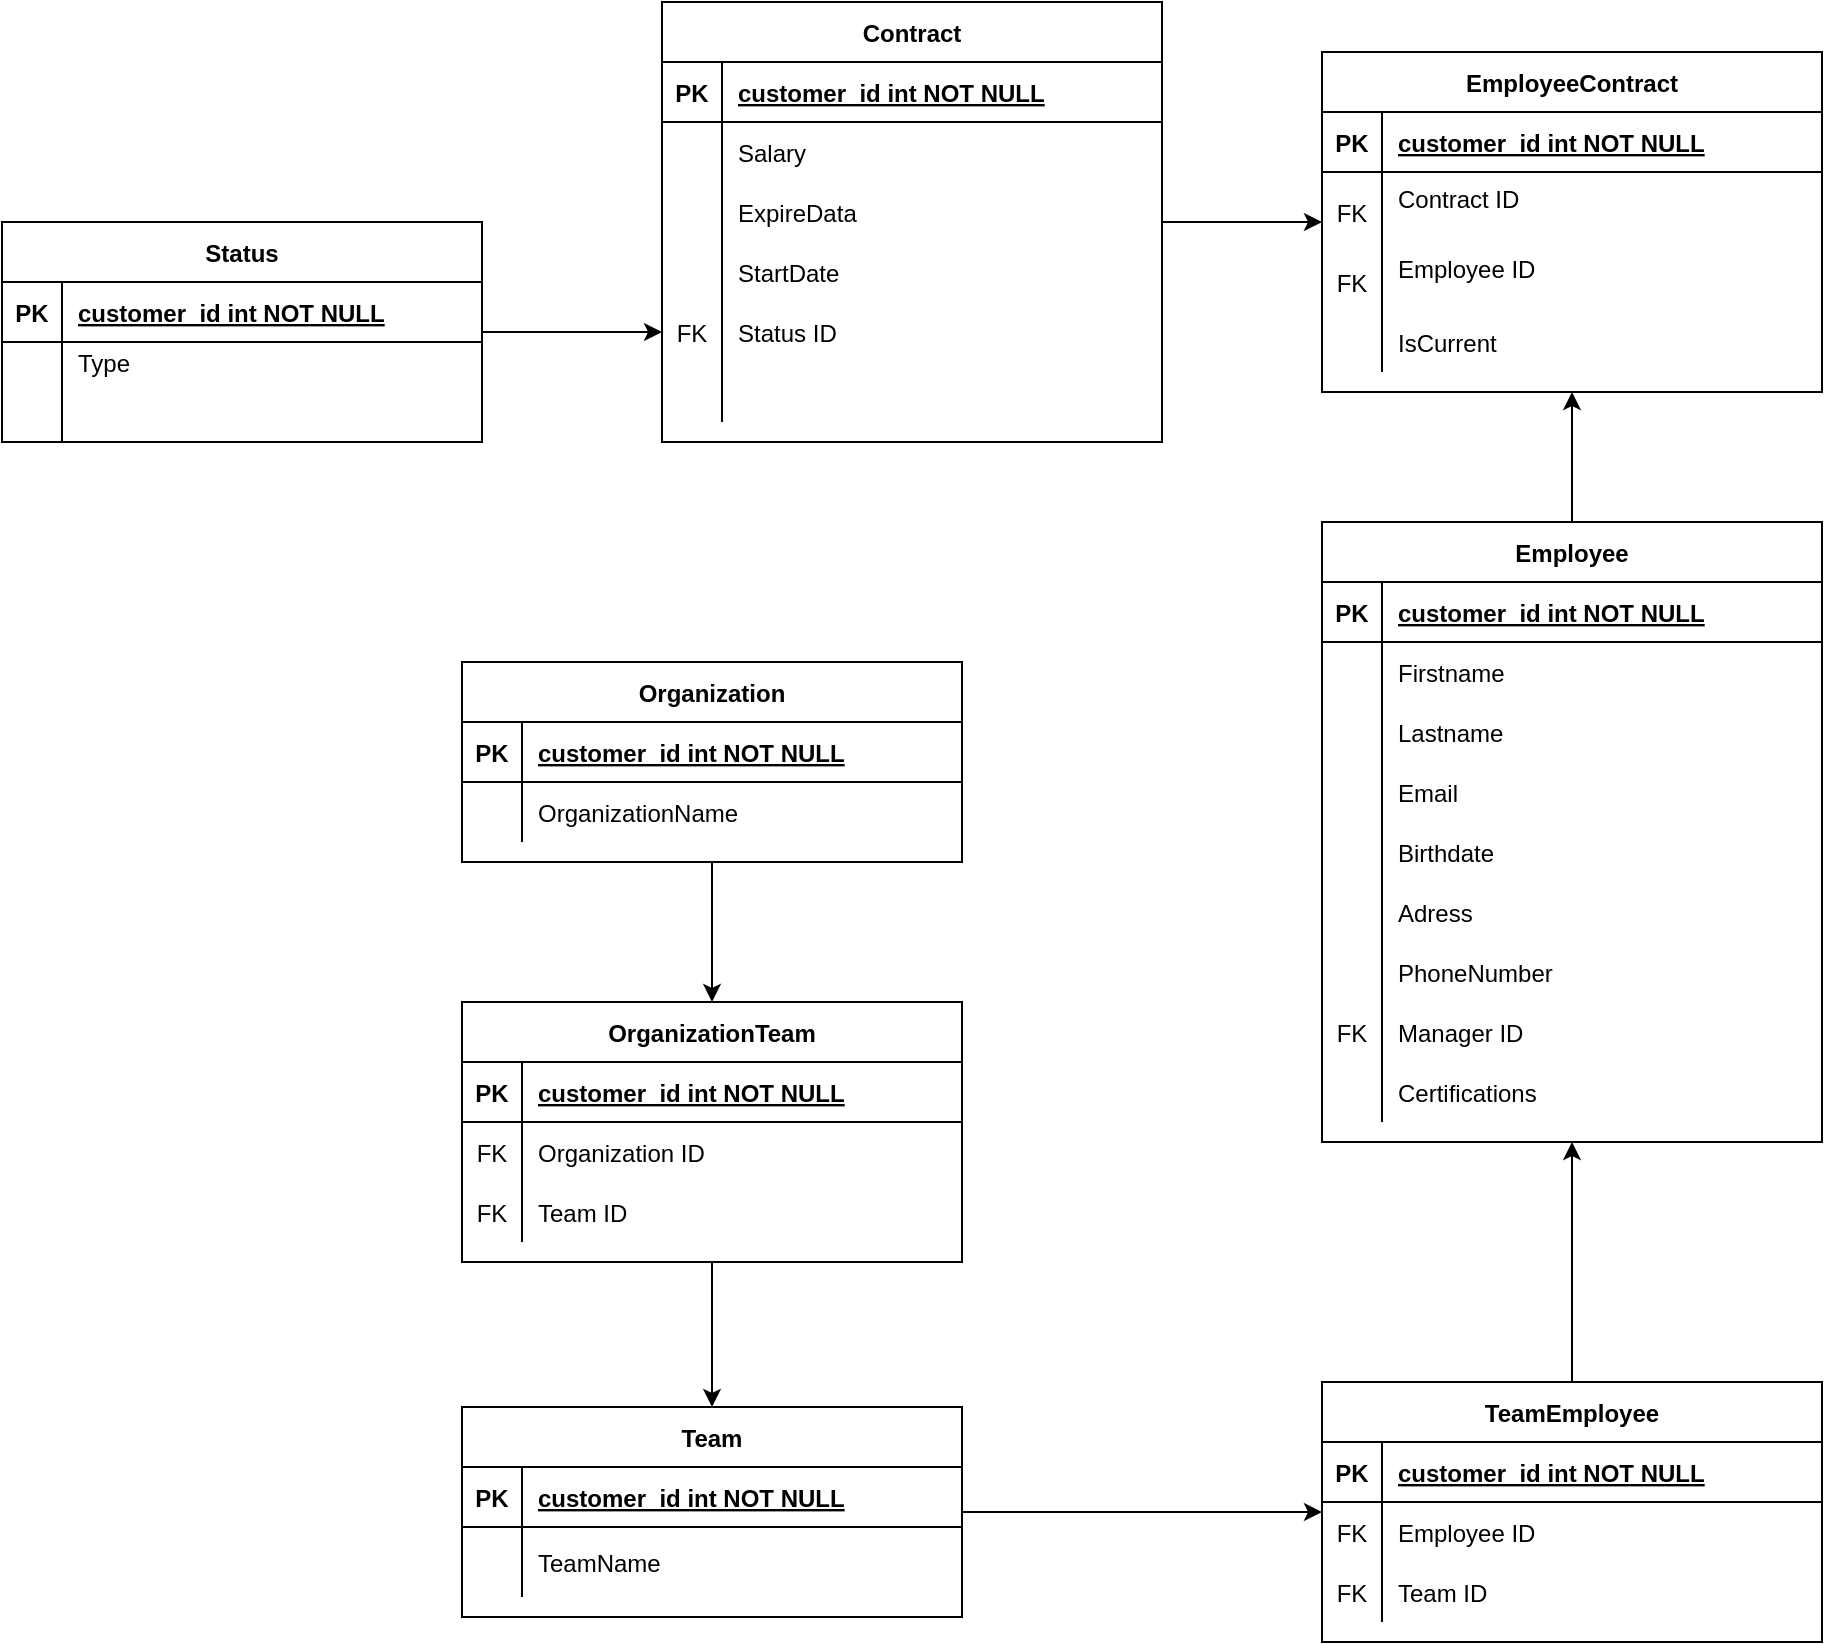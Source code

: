 <mxfile version="14.1.9" type="device"><diagram id="R2lEEEUBdFMjLlhIrx00" name="Page-1"><mxGraphModel dx="1967" dy="1770" grid="1" gridSize="10" guides="1" tooltips="1" connect="1" arrows="1" fold="1" page="1" pageScale="1" pageWidth="850" pageHeight="1100" math="0" shadow="0" extFonts="Permanent Marker^https://fonts.googleapis.com/css?family=Permanent+Marker"><root><mxCell id="0"/><mxCell id="1" parent="0"/><mxCell id="pWVJXbbChCRRqWycfSNp-35" style="edgeStyle=orthogonalEdgeStyle;rounded=0;orthogonalLoop=1;jettySize=auto;html=1;" parent="1" source="C-vyLk0tnHw3VtMMgP7b-23" target="pWVJXbbChCRRqWycfSNp-19" edge="1"><mxGeometry relative="1" as="geometry"/></mxCell><mxCell id="C-vyLk0tnHw3VtMMgP7b-23" value="Team" style="shape=table;startSize=30;container=1;collapsible=1;childLayout=tableLayout;fixedRows=1;rowLines=0;fontStyle=1;align=center;resizeLast=1;" parent="1" vertex="1"><mxGeometry x="70" y="562.5" width="250" height="105" as="geometry"/></mxCell><mxCell id="C-vyLk0tnHw3VtMMgP7b-24" value="" style="shape=partialRectangle;collapsible=0;dropTarget=0;pointerEvents=0;fillColor=none;points=[[0,0.5],[1,0.5]];portConstraint=eastwest;top=0;left=0;right=0;bottom=1;" parent="C-vyLk0tnHw3VtMMgP7b-23" vertex="1"><mxGeometry y="30" width="250" height="30" as="geometry"/></mxCell><mxCell id="C-vyLk0tnHw3VtMMgP7b-25" value="PK" style="shape=partialRectangle;overflow=hidden;connectable=0;fillColor=none;top=0;left=0;bottom=0;right=0;fontStyle=1;" parent="C-vyLk0tnHw3VtMMgP7b-24" vertex="1"><mxGeometry width="30" height="30" as="geometry"/></mxCell><mxCell id="C-vyLk0tnHw3VtMMgP7b-26" value="customer_id int NOT NULL " style="shape=partialRectangle;overflow=hidden;connectable=0;fillColor=none;top=0;left=0;bottom=0;right=0;align=left;spacingLeft=6;fontStyle=5;" parent="C-vyLk0tnHw3VtMMgP7b-24" vertex="1"><mxGeometry x="30" width="220" height="30" as="geometry"/></mxCell><mxCell id="C-vyLk0tnHw3VtMMgP7b-27" value="" style="shape=partialRectangle;collapsible=0;dropTarget=0;pointerEvents=0;fillColor=none;points=[[0,0.5],[1,0.5]];portConstraint=eastwest;top=0;left=0;right=0;bottom=0;" parent="C-vyLk0tnHw3VtMMgP7b-23" vertex="1"><mxGeometry y="60" width="250" height="35" as="geometry"/></mxCell><mxCell id="C-vyLk0tnHw3VtMMgP7b-28" value="" style="shape=partialRectangle;overflow=hidden;connectable=0;fillColor=none;top=0;left=0;bottom=0;right=0;" parent="C-vyLk0tnHw3VtMMgP7b-27" vertex="1"><mxGeometry width="30" height="35" as="geometry"/></mxCell><mxCell id="C-vyLk0tnHw3VtMMgP7b-29" value="TeamName" style="shape=partialRectangle;overflow=hidden;connectable=0;fillColor=none;top=0;left=0;bottom=0;right=0;align=left;spacingLeft=6;" parent="C-vyLk0tnHw3VtMMgP7b-27" vertex="1"><mxGeometry x="30" width="220" height="35" as="geometry"/></mxCell><mxCell id="pWVJXbbChCRRqWycfSNp-51" style="edgeStyle=orthogonalEdgeStyle;rounded=0;orthogonalLoop=1;jettySize=auto;html=1;" parent="1" source="pWVJXbbChCRRqWycfSNp-1" target="pWVJXbbChCRRqWycfSNp-44" edge="1"><mxGeometry relative="1" as="geometry"/></mxCell><mxCell id="pWVJXbbChCRRqWycfSNp-1" value="Employee" style="shape=table;startSize=30;container=1;collapsible=1;childLayout=tableLayout;fixedRows=1;rowLines=0;fontStyle=1;align=center;resizeLast=1;" parent="1" vertex="1"><mxGeometry x="500" y="120" width="250" height="310.0" as="geometry"/></mxCell><mxCell id="pWVJXbbChCRRqWycfSNp-2" value="" style="shape=partialRectangle;collapsible=0;dropTarget=0;pointerEvents=0;fillColor=none;points=[[0,0.5],[1,0.5]];portConstraint=eastwest;top=0;left=0;right=0;bottom=1;" parent="pWVJXbbChCRRqWycfSNp-1" vertex="1"><mxGeometry y="30" width="250" height="30" as="geometry"/></mxCell><mxCell id="pWVJXbbChCRRqWycfSNp-3" value="PK" style="shape=partialRectangle;overflow=hidden;connectable=0;fillColor=none;top=0;left=0;bottom=0;right=0;fontStyle=1;" parent="pWVJXbbChCRRqWycfSNp-2" vertex="1"><mxGeometry width="30" height="30" as="geometry"/></mxCell><mxCell id="pWVJXbbChCRRqWycfSNp-4" value="customer_id int NOT NULL " style="shape=partialRectangle;overflow=hidden;connectable=0;fillColor=none;top=0;left=0;bottom=0;right=0;align=left;spacingLeft=6;fontStyle=5;" parent="pWVJXbbChCRRqWycfSNp-2" vertex="1"><mxGeometry x="30" width="220" height="30" as="geometry"/></mxCell><mxCell id="pWVJXbbChCRRqWycfSNp-5" value="" style="shape=partialRectangle;collapsible=0;dropTarget=0;pointerEvents=0;fillColor=none;points=[[0,0.5],[1,0.5]];portConstraint=eastwest;top=0;left=0;right=0;bottom=0;" parent="pWVJXbbChCRRqWycfSNp-1" vertex="1"><mxGeometry y="60" width="250" height="30" as="geometry"/></mxCell><mxCell id="pWVJXbbChCRRqWycfSNp-6" value="" style="shape=partialRectangle;overflow=hidden;connectable=0;fillColor=none;top=0;left=0;bottom=0;right=0;" parent="pWVJXbbChCRRqWycfSNp-5" vertex="1"><mxGeometry width="30" height="30" as="geometry"/></mxCell><mxCell id="pWVJXbbChCRRqWycfSNp-7" value="Firstname" style="shape=partialRectangle;overflow=hidden;connectable=0;fillColor=none;top=0;left=0;bottom=0;right=0;align=left;spacingLeft=6;" parent="pWVJXbbChCRRqWycfSNp-5" vertex="1"><mxGeometry x="30" width="220" height="30" as="geometry"/></mxCell><mxCell id="YsSCDcZXEVtBToEh0r_z-1" value="" style="shape=partialRectangle;collapsible=0;dropTarget=0;pointerEvents=0;fillColor=none;points=[[0,0.5],[1,0.5]];portConstraint=eastwest;top=0;left=0;right=0;bottom=0;" vertex="1" parent="pWVJXbbChCRRqWycfSNp-1"><mxGeometry y="90" width="250" height="30" as="geometry"/></mxCell><mxCell id="YsSCDcZXEVtBToEh0r_z-2" value="" style="shape=partialRectangle;overflow=hidden;connectable=0;fillColor=none;top=0;left=0;bottom=0;right=0;" vertex="1" parent="YsSCDcZXEVtBToEh0r_z-1"><mxGeometry width="30" height="30" as="geometry"/></mxCell><mxCell id="YsSCDcZXEVtBToEh0r_z-3" value="Lastname" style="shape=partialRectangle;overflow=hidden;connectable=0;fillColor=none;top=0;left=0;bottom=0;right=0;align=left;spacingLeft=6;" vertex="1" parent="YsSCDcZXEVtBToEh0r_z-1"><mxGeometry x="30" width="220" height="30" as="geometry"/></mxCell><mxCell id="YsSCDcZXEVtBToEh0r_z-4" value="" style="shape=partialRectangle;collapsible=0;dropTarget=0;pointerEvents=0;fillColor=none;points=[[0,0.5],[1,0.5]];portConstraint=eastwest;top=0;left=0;right=0;bottom=0;" vertex="1" parent="pWVJXbbChCRRqWycfSNp-1"><mxGeometry y="120" width="250" height="30" as="geometry"/></mxCell><mxCell id="YsSCDcZXEVtBToEh0r_z-5" value="" style="shape=partialRectangle;overflow=hidden;connectable=0;fillColor=none;top=0;left=0;bottom=0;right=0;" vertex="1" parent="YsSCDcZXEVtBToEh0r_z-4"><mxGeometry width="30" height="30" as="geometry"/></mxCell><mxCell id="YsSCDcZXEVtBToEh0r_z-6" value="Email" style="shape=partialRectangle;overflow=hidden;connectable=0;fillColor=none;top=0;left=0;bottom=0;right=0;align=left;spacingLeft=6;" vertex="1" parent="YsSCDcZXEVtBToEh0r_z-4"><mxGeometry x="30" width="220" height="30" as="geometry"/></mxCell><mxCell id="YsSCDcZXEVtBToEh0r_z-7" value="" style="shape=partialRectangle;collapsible=0;dropTarget=0;pointerEvents=0;fillColor=none;points=[[0,0.5],[1,0.5]];portConstraint=eastwest;top=0;left=0;right=0;bottom=0;" vertex="1" parent="pWVJXbbChCRRqWycfSNp-1"><mxGeometry y="150" width="250" height="30" as="geometry"/></mxCell><mxCell id="YsSCDcZXEVtBToEh0r_z-8" value="" style="shape=partialRectangle;overflow=hidden;connectable=0;fillColor=none;top=0;left=0;bottom=0;right=0;" vertex="1" parent="YsSCDcZXEVtBToEh0r_z-7"><mxGeometry width="30" height="30" as="geometry"/></mxCell><mxCell id="YsSCDcZXEVtBToEh0r_z-9" value="Birthdate" style="shape=partialRectangle;overflow=hidden;connectable=0;fillColor=none;top=0;left=0;bottom=0;right=0;align=left;spacingLeft=6;" vertex="1" parent="YsSCDcZXEVtBToEh0r_z-7"><mxGeometry x="30" width="220" height="30" as="geometry"/></mxCell><mxCell id="YsSCDcZXEVtBToEh0r_z-10" value="" style="shape=partialRectangle;collapsible=0;dropTarget=0;pointerEvents=0;fillColor=none;points=[[0,0.5],[1,0.5]];portConstraint=eastwest;top=0;left=0;right=0;bottom=0;" vertex="1" parent="pWVJXbbChCRRqWycfSNp-1"><mxGeometry y="180" width="250" height="30" as="geometry"/></mxCell><mxCell id="YsSCDcZXEVtBToEh0r_z-11" value="" style="shape=partialRectangle;overflow=hidden;connectable=0;fillColor=none;top=0;left=0;bottom=0;right=0;" vertex="1" parent="YsSCDcZXEVtBToEh0r_z-10"><mxGeometry width="30" height="30" as="geometry"/></mxCell><mxCell id="YsSCDcZXEVtBToEh0r_z-12" value="Adress" style="shape=partialRectangle;overflow=hidden;connectable=0;fillColor=none;top=0;left=0;bottom=0;right=0;align=left;spacingLeft=6;" vertex="1" parent="YsSCDcZXEVtBToEh0r_z-10"><mxGeometry x="30" width="220" height="30" as="geometry"/></mxCell><mxCell id="YsSCDcZXEVtBToEh0r_z-13" value="" style="shape=partialRectangle;collapsible=0;dropTarget=0;pointerEvents=0;fillColor=none;points=[[0,0.5],[1,0.5]];portConstraint=eastwest;top=0;left=0;right=0;bottom=0;" vertex="1" parent="pWVJXbbChCRRqWycfSNp-1"><mxGeometry y="210" width="250" height="30" as="geometry"/></mxCell><mxCell id="YsSCDcZXEVtBToEh0r_z-14" value="" style="shape=partialRectangle;overflow=hidden;connectable=0;fillColor=none;top=0;left=0;bottom=0;right=0;" vertex="1" parent="YsSCDcZXEVtBToEh0r_z-13"><mxGeometry width="30" height="30" as="geometry"/></mxCell><mxCell id="YsSCDcZXEVtBToEh0r_z-15" value="PhoneNumber" style="shape=partialRectangle;overflow=hidden;connectable=0;fillColor=none;top=0;left=0;bottom=0;right=0;align=left;spacingLeft=6;" vertex="1" parent="YsSCDcZXEVtBToEh0r_z-13"><mxGeometry x="30" width="220" height="30" as="geometry"/></mxCell><mxCell id="YsSCDcZXEVtBToEh0r_z-16" value="" style="shape=partialRectangle;collapsible=0;dropTarget=0;pointerEvents=0;fillColor=none;points=[[0,0.5],[1,0.5]];portConstraint=eastwest;top=0;left=0;right=0;bottom=0;" vertex="1" parent="pWVJXbbChCRRqWycfSNp-1"><mxGeometry y="240" width="250" height="30" as="geometry"/></mxCell><mxCell id="YsSCDcZXEVtBToEh0r_z-17" value="FK" style="shape=partialRectangle;overflow=hidden;connectable=0;fillColor=none;top=0;left=0;bottom=0;right=0;" vertex="1" parent="YsSCDcZXEVtBToEh0r_z-16"><mxGeometry width="30" height="30" as="geometry"/></mxCell><mxCell id="YsSCDcZXEVtBToEh0r_z-18" value="Manager ID" style="shape=partialRectangle;overflow=hidden;connectable=0;fillColor=none;top=0;left=0;bottom=0;right=0;align=left;spacingLeft=6;" vertex="1" parent="YsSCDcZXEVtBToEh0r_z-16"><mxGeometry x="30" width="220" height="30" as="geometry"/></mxCell><mxCell id="YsSCDcZXEVtBToEh0r_z-19" value="" style="shape=partialRectangle;collapsible=0;dropTarget=0;pointerEvents=0;fillColor=none;points=[[0,0.5],[1,0.5]];portConstraint=eastwest;top=0;left=0;right=0;bottom=0;" vertex="1" parent="pWVJXbbChCRRqWycfSNp-1"><mxGeometry y="270" width="250" height="30" as="geometry"/></mxCell><mxCell id="YsSCDcZXEVtBToEh0r_z-20" value="" style="shape=partialRectangle;overflow=hidden;connectable=0;fillColor=none;top=0;left=0;bottom=0;right=0;" vertex="1" parent="YsSCDcZXEVtBToEh0r_z-19"><mxGeometry width="30" height="30" as="geometry"/></mxCell><mxCell id="YsSCDcZXEVtBToEh0r_z-21" value="Certifications" style="shape=partialRectangle;overflow=hidden;connectable=0;fillColor=none;top=0;left=0;bottom=0;right=0;align=left;spacingLeft=6;" vertex="1" parent="YsSCDcZXEVtBToEh0r_z-19"><mxGeometry x="30" width="220" height="30" as="geometry"/></mxCell><mxCell id="pWVJXbbChCRRqWycfSNp-33" style="edgeStyle=orthogonalEdgeStyle;rounded=0;orthogonalLoop=1;jettySize=auto;html=1;" parent="1" source="pWVJXbbChCRRqWycfSNp-10" target="pWVJXbbChCRRqWycfSNp-26" edge="1"><mxGeometry relative="1" as="geometry"/></mxCell><mxCell id="pWVJXbbChCRRqWycfSNp-10" value="Organization" style="shape=table;startSize=30;container=1;collapsible=1;childLayout=tableLayout;fixedRows=1;rowLines=0;fontStyle=1;align=center;resizeLast=1;" parent="1" vertex="1"><mxGeometry x="70" y="190" width="250" height="100" as="geometry"/></mxCell><mxCell id="pWVJXbbChCRRqWycfSNp-11" value="" style="shape=partialRectangle;collapsible=0;dropTarget=0;pointerEvents=0;fillColor=none;points=[[0,0.5],[1,0.5]];portConstraint=eastwest;top=0;left=0;right=0;bottom=1;" parent="pWVJXbbChCRRqWycfSNp-10" vertex="1"><mxGeometry y="30" width="250" height="30" as="geometry"/></mxCell><mxCell id="pWVJXbbChCRRqWycfSNp-12" value="PK" style="shape=partialRectangle;overflow=hidden;connectable=0;fillColor=none;top=0;left=0;bottom=0;right=0;fontStyle=1;" parent="pWVJXbbChCRRqWycfSNp-11" vertex="1"><mxGeometry width="30" height="30" as="geometry"/></mxCell><mxCell id="pWVJXbbChCRRqWycfSNp-13" value="customer_id int NOT NULL " style="shape=partialRectangle;overflow=hidden;connectable=0;fillColor=none;top=0;left=0;bottom=0;right=0;align=left;spacingLeft=6;fontStyle=5;" parent="pWVJXbbChCRRqWycfSNp-11" vertex="1"><mxGeometry x="30" width="220" height="30" as="geometry"/></mxCell><mxCell id="pWVJXbbChCRRqWycfSNp-14" value="" style="shape=partialRectangle;collapsible=0;dropTarget=0;pointerEvents=0;fillColor=none;points=[[0,0.5],[1,0.5]];portConstraint=eastwest;top=0;left=0;right=0;bottom=0;" parent="pWVJXbbChCRRqWycfSNp-10" vertex="1"><mxGeometry y="60" width="250" height="30" as="geometry"/></mxCell><mxCell id="pWVJXbbChCRRqWycfSNp-15" value="" style="shape=partialRectangle;overflow=hidden;connectable=0;fillColor=none;top=0;left=0;bottom=0;right=0;" parent="pWVJXbbChCRRqWycfSNp-14" vertex="1"><mxGeometry width="30" height="30" as="geometry"/></mxCell><mxCell id="pWVJXbbChCRRqWycfSNp-16" value="OrganizationName" style="shape=partialRectangle;overflow=hidden;connectable=0;fillColor=none;top=0;left=0;bottom=0;right=0;align=left;spacingLeft=6;" parent="pWVJXbbChCRRqWycfSNp-14" vertex="1"><mxGeometry x="30" width="220" height="30" as="geometry"/></mxCell><mxCell id="pWVJXbbChCRRqWycfSNp-36" style="edgeStyle=orthogonalEdgeStyle;rounded=0;orthogonalLoop=1;jettySize=auto;html=1;" parent="1" source="pWVJXbbChCRRqWycfSNp-19" target="pWVJXbbChCRRqWycfSNp-1" edge="1"><mxGeometry relative="1" as="geometry"/></mxCell><mxCell id="pWVJXbbChCRRqWycfSNp-19" value="TeamEmployee" style="shape=table;startSize=30;container=1;collapsible=1;childLayout=tableLayout;fixedRows=1;rowLines=0;fontStyle=1;align=center;resizeLast=1;" parent="1" vertex="1"><mxGeometry x="500" y="550" width="250" height="130" as="geometry"/></mxCell><mxCell id="pWVJXbbChCRRqWycfSNp-20" value="" style="shape=partialRectangle;collapsible=0;dropTarget=0;pointerEvents=0;fillColor=none;points=[[0,0.5],[1,0.5]];portConstraint=eastwest;top=0;left=0;right=0;bottom=1;" parent="pWVJXbbChCRRqWycfSNp-19" vertex="1"><mxGeometry y="30" width="250" height="30" as="geometry"/></mxCell><mxCell id="pWVJXbbChCRRqWycfSNp-21" value="PK" style="shape=partialRectangle;overflow=hidden;connectable=0;fillColor=none;top=0;left=0;bottom=0;right=0;fontStyle=1;" parent="pWVJXbbChCRRqWycfSNp-20" vertex="1"><mxGeometry width="30" height="30" as="geometry"/></mxCell><mxCell id="pWVJXbbChCRRqWycfSNp-22" value="customer_id int NOT NULL " style="shape=partialRectangle;overflow=hidden;connectable=0;fillColor=none;top=0;left=0;bottom=0;right=0;align=left;spacingLeft=6;fontStyle=5;" parent="pWVJXbbChCRRqWycfSNp-20" vertex="1"><mxGeometry x="30" width="220" height="30" as="geometry"/></mxCell><mxCell id="pWVJXbbChCRRqWycfSNp-23" value="" style="shape=partialRectangle;collapsible=0;dropTarget=0;pointerEvents=0;fillColor=none;points=[[0,0.5],[1,0.5]];portConstraint=eastwest;top=0;left=0;right=0;bottom=0;" parent="pWVJXbbChCRRqWycfSNp-19" vertex="1"><mxGeometry y="60" width="250" height="30" as="geometry"/></mxCell><mxCell id="pWVJXbbChCRRqWycfSNp-24" value="FK" style="shape=partialRectangle;overflow=hidden;connectable=0;fillColor=none;top=0;left=0;bottom=0;right=0;" parent="pWVJXbbChCRRqWycfSNp-23" vertex="1"><mxGeometry width="30" height="30" as="geometry"/></mxCell><mxCell id="pWVJXbbChCRRqWycfSNp-25" value="Employee ID" style="shape=partialRectangle;overflow=hidden;connectable=0;fillColor=none;top=0;left=0;bottom=0;right=0;align=left;spacingLeft=6;" parent="pWVJXbbChCRRqWycfSNp-23" vertex="1"><mxGeometry x="30" width="220" height="30" as="geometry"/></mxCell><mxCell id="YsSCDcZXEVtBToEh0r_z-55" value="" style="shape=partialRectangle;collapsible=0;dropTarget=0;pointerEvents=0;fillColor=none;points=[[0,0.5],[1,0.5]];portConstraint=eastwest;top=0;left=0;right=0;bottom=0;" vertex="1" parent="pWVJXbbChCRRqWycfSNp-19"><mxGeometry y="90" width="250" height="30" as="geometry"/></mxCell><mxCell id="YsSCDcZXEVtBToEh0r_z-56" value="FK" style="shape=partialRectangle;overflow=hidden;connectable=0;fillColor=none;top=0;left=0;bottom=0;right=0;" vertex="1" parent="YsSCDcZXEVtBToEh0r_z-55"><mxGeometry width="30" height="30" as="geometry"/></mxCell><mxCell id="YsSCDcZXEVtBToEh0r_z-57" value="Team ID" style="shape=partialRectangle;overflow=hidden;connectable=0;fillColor=none;top=0;left=0;bottom=0;right=0;align=left;spacingLeft=6;" vertex="1" parent="YsSCDcZXEVtBToEh0r_z-55"><mxGeometry x="30" width="220" height="30" as="geometry"/></mxCell><mxCell id="pWVJXbbChCRRqWycfSNp-34" style="edgeStyle=orthogonalEdgeStyle;rounded=0;orthogonalLoop=1;jettySize=auto;html=1;" parent="1" source="pWVJXbbChCRRqWycfSNp-26" target="C-vyLk0tnHw3VtMMgP7b-23" edge="1"><mxGeometry relative="1" as="geometry"/></mxCell><mxCell id="pWVJXbbChCRRqWycfSNp-26" value="OrganizationTeam" style="shape=table;startSize=30;container=1;collapsible=1;childLayout=tableLayout;fixedRows=1;rowLines=0;fontStyle=1;align=center;resizeLast=1;" parent="1" vertex="1"><mxGeometry x="70" y="360" width="250" height="130" as="geometry"/></mxCell><mxCell id="pWVJXbbChCRRqWycfSNp-27" value="" style="shape=partialRectangle;collapsible=0;dropTarget=0;pointerEvents=0;fillColor=none;points=[[0,0.5],[1,0.5]];portConstraint=eastwest;top=0;left=0;right=0;bottom=1;" parent="pWVJXbbChCRRqWycfSNp-26" vertex="1"><mxGeometry y="30" width="250" height="30" as="geometry"/></mxCell><mxCell id="pWVJXbbChCRRqWycfSNp-28" value="PK" style="shape=partialRectangle;overflow=hidden;connectable=0;fillColor=none;top=0;left=0;bottom=0;right=0;fontStyle=1;" parent="pWVJXbbChCRRqWycfSNp-27" vertex="1"><mxGeometry width="30" height="30" as="geometry"/></mxCell><mxCell id="pWVJXbbChCRRqWycfSNp-29" value="customer_id int NOT NULL " style="shape=partialRectangle;overflow=hidden;connectable=0;fillColor=none;top=0;left=0;bottom=0;right=0;align=left;spacingLeft=6;fontStyle=5;" parent="pWVJXbbChCRRqWycfSNp-27" vertex="1"><mxGeometry x="30" width="220" height="30" as="geometry"/></mxCell><mxCell id="pWVJXbbChCRRqWycfSNp-30" value="" style="shape=partialRectangle;collapsible=0;dropTarget=0;pointerEvents=0;fillColor=none;points=[[0,0.5],[1,0.5]];portConstraint=eastwest;top=0;left=0;right=0;bottom=0;" parent="pWVJXbbChCRRqWycfSNp-26" vertex="1"><mxGeometry y="60" width="250" height="30" as="geometry"/></mxCell><mxCell id="pWVJXbbChCRRqWycfSNp-31" value="FK" style="shape=partialRectangle;overflow=hidden;connectable=0;fillColor=none;top=0;left=0;bottom=0;right=0;" parent="pWVJXbbChCRRqWycfSNp-30" vertex="1"><mxGeometry width="30" height="30" as="geometry"/></mxCell><mxCell id="pWVJXbbChCRRqWycfSNp-32" value="Organization ID" style="shape=partialRectangle;overflow=hidden;connectable=0;fillColor=none;top=0;left=0;bottom=0;right=0;align=left;spacingLeft=6;" parent="pWVJXbbChCRRqWycfSNp-30" vertex="1"><mxGeometry x="30" width="220" height="30" as="geometry"/></mxCell><mxCell id="YsSCDcZXEVtBToEh0r_z-61" value="" style="shape=partialRectangle;collapsible=0;dropTarget=0;pointerEvents=0;fillColor=none;points=[[0,0.5],[1,0.5]];portConstraint=eastwest;top=0;left=0;right=0;bottom=0;" vertex="1" parent="pWVJXbbChCRRqWycfSNp-26"><mxGeometry y="90" width="250" height="30" as="geometry"/></mxCell><mxCell id="YsSCDcZXEVtBToEh0r_z-62" value="FK" style="shape=partialRectangle;overflow=hidden;connectable=0;fillColor=none;top=0;left=0;bottom=0;right=0;" vertex="1" parent="YsSCDcZXEVtBToEh0r_z-61"><mxGeometry width="30" height="30" as="geometry"/></mxCell><mxCell id="YsSCDcZXEVtBToEh0r_z-63" value="Team ID" style="shape=partialRectangle;overflow=hidden;connectable=0;fillColor=none;top=0;left=0;bottom=0;right=0;align=left;spacingLeft=6;" vertex="1" parent="YsSCDcZXEVtBToEh0r_z-61"><mxGeometry x="30" width="220" height="30" as="geometry"/></mxCell><mxCell id="pWVJXbbChCRRqWycfSNp-52" style="edgeStyle=orthogonalEdgeStyle;rounded=0;orthogonalLoop=1;jettySize=auto;html=1;" parent="1" source="pWVJXbbChCRRqWycfSNp-37" target="pWVJXbbChCRRqWycfSNp-44" edge="1"><mxGeometry relative="1" as="geometry"/></mxCell><mxCell id="pWVJXbbChCRRqWycfSNp-37" value="Contract" style="shape=table;startSize=30;container=1;collapsible=1;childLayout=tableLayout;fixedRows=1;rowLines=0;fontStyle=1;align=center;resizeLast=1;" parent="1" vertex="1"><mxGeometry x="170" y="-140" width="250" height="220" as="geometry"/></mxCell><mxCell id="pWVJXbbChCRRqWycfSNp-38" value="" style="shape=partialRectangle;collapsible=0;dropTarget=0;pointerEvents=0;fillColor=none;points=[[0,0.5],[1,0.5]];portConstraint=eastwest;top=0;left=0;right=0;bottom=1;" parent="pWVJXbbChCRRqWycfSNp-37" vertex="1"><mxGeometry y="30" width="250" height="30" as="geometry"/></mxCell><mxCell id="pWVJXbbChCRRqWycfSNp-39" value="PK" style="shape=partialRectangle;overflow=hidden;connectable=0;fillColor=none;top=0;left=0;bottom=0;right=0;fontStyle=1;" parent="pWVJXbbChCRRqWycfSNp-38" vertex="1"><mxGeometry width="30" height="30" as="geometry"/></mxCell><mxCell id="pWVJXbbChCRRqWycfSNp-40" value="customer_id int NOT NULL " style="shape=partialRectangle;overflow=hidden;connectable=0;fillColor=none;top=0;left=0;bottom=0;right=0;align=left;spacingLeft=6;fontStyle=5;" parent="pWVJXbbChCRRqWycfSNp-38" vertex="1"><mxGeometry x="30" width="220" height="30" as="geometry"/></mxCell><mxCell id="pWVJXbbChCRRqWycfSNp-41" value="" style="shape=partialRectangle;collapsible=0;dropTarget=0;pointerEvents=0;fillColor=none;points=[[0,0.5],[1,0.5]];portConstraint=eastwest;top=0;left=0;right=0;bottom=0;" parent="pWVJXbbChCRRqWycfSNp-37" vertex="1"><mxGeometry y="60" width="250" height="30" as="geometry"/></mxCell><mxCell id="pWVJXbbChCRRqWycfSNp-42" value="" style="shape=partialRectangle;overflow=hidden;connectable=0;fillColor=none;top=0;left=0;bottom=0;right=0;" parent="pWVJXbbChCRRqWycfSNp-41" vertex="1"><mxGeometry width="30" height="30" as="geometry"/></mxCell><mxCell id="pWVJXbbChCRRqWycfSNp-43" value="Salary" style="shape=partialRectangle;overflow=hidden;connectable=0;fillColor=none;top=0;left=0;bottom=0;right=0;align=left;spacingLeft=6;" parent="pWVJXbbChCRRqWycfSNp-41" vertex="1"><mxGeometry x="30" width="220" height="30" as="geometry"/></mxCell><mxCell id="pWVJXbbChCRRqWycfSNp-53" value="" style="shape=partialRectangle;collapsible=0;dropTarget=0;pointerEvents=0;fillColor=none;points=[[0,0.5],[1,0.5]];portConstraint=eastwest;top=0;left=0;right=0;bottom=0;" parent="pWVJXbbChCRRqWycfSNp-37" vertex="1"><mxGeometry y="90" width="250" height="30" as="geometry"/></mxCell><mxCell id="pWVJXbbChCRRqWycfSNp-54" value="" style="shape=partialRectangle;overflow=hidden;connectable=0;fillColor=none;top=0;left=0;bottom=0;right=0;" parent="pWVJXbbChCRRqWycfSNp-53" vertex="1"><mxGeometry width="30" height="30" as="geometry"/></mxCell><mxCell id="pWVJXbbChCRRqWycfSNp-55" value="ExpireData" style="shape=partialRectangle;overflow=hidden;connectable=0;fillColor=none;top=0;left=0;bottom=0;right=0;align=left;spacingLeft=6;" parent="pWVJXbbChCRRqWycfSNp-53" vertex="1"><mxGeometry x="30" width="220" height="30" as="geometry"/></mxCell><mxCell id="pWVJXbbChCRRqWycfSNp-56" value="" style="shape=partialRectangle;collapsible=0;dropTarget=0;pointerEvents=0;fillColor=none;points=[[0,0.5],[1,0.5]];portConstraint=eastwest;top=0;left=0;right=0;bottom=0;" parent="pWVJXbbChCRRqWycfSNp-37" vertex="1"><mxGeometry y="120" width="250" height="30" as="geometry"/></mxCell><mxCell id="pWVJXbbChCRRqWycfSNp-57" value="" style="shape=partialRectangle;overflow=hidden;connectable=0;fillColor=none;top=0;left=0;bottom=0;right=0;" parent="pWVJXbbChCRRqWycfSNp-56" vertex="1"><mxGeometry width="30" height="30" as="geometry"/></mxCell><mxCell id="pWVJXbbChCRRqWycfSNp-58" value="StartDate" style="shape=partialRectangle;overflow=hidden;connectable=0;fillColor=none;top=0;left=0;bottom=0;right=0;align=left;spacingLeft=6;" parent="pWVJXbbChCRRqWycfSNp-56" vertex="1"><mxGeometry x="30" width="220" height="30" as="geometry"/></mxCell><mxCell id="pWVJXbbChCRRqWycfSNp-59" value="" style="shape=partialRectangle;collapsible=0;dropTarget=0;pointerEvents=0;fillColor=none;points=[[0,0.5],[1,0.5]];portConstraint=eastwest;top=0;left=0;right=0;bottom=0;" parent="pWVJXbbChCRRqWycfSNp-37" vertex="1"><mxGeometry y="150" width="250" height="30" as="geometry"/></mxCell><mxCell id="pWVJXbbChCRRqWycfSNp-60" value="FK" style="shape=partialRectangle;overflow=hidden;connectable=0;fillColor=none;top=0;left=0;bottom=0;right=0;" parent="pWVJXbbChCRRqWycfSNp-59" vertex="1"><mxGeometry width="30" height="30" as="geometry"/></mxCell><mxCell id="pWVJXbbChCRRqWycfSNp-61" value="Status ID" style="shape=partialRectangle;overflow=hidden;connectable=0;fillColor=none;top=0;left=0;bottom=0;right=0;align=left;spacingLeft=6;" parent="pWVJXbbChCRRqWycfSNp-59" vertex="1"><mxGeometry x="30" width="220" height="30" as="geometry"/></mxCell><mxCell id="pWVJXbbChCRRqWycfSNp-85" value="" style="shape=partialRectangle;collapsible=0;dropTarget=0;pointerEvents=0;fillColor=none;points=[[0,0.5],[1,0.5]];portConstraint=eastwest;top=0;left=0;right=0;bottom=0;" parent="pWVJXbbChCRRqWycfSNp-37" vertex="1"><mxGeometry y="180" width="250" height="30" as="geometry"/></mxCell><mxCell id="pWVJXbbChCRRqWycfSNp-86" value="" style="shape=partialRectangle;overflow=hidden;connectable=0;fillColor=none;top=0;left=0;bottom=0;right=0;" parent="pWVJXbbChCRRqWycfSNp-85" vertex="1"><mxGeometry width="30" height="30" as="geometry"/></mxCell><mxCell id="pWVJXbbChCRRqWycfSNp-87" value="" style="shape=partialRectangle;overflow=hidden;connectable=0;fillColor=none;top=0;left=0;bottom=0;right=0;align=left;spacingLeft=6;" parent="pWVJXbbChCRRqWycfSNp-85" vertex="1"><mxGeometry x="30" width="220" height="30" as="geometry"/></mxCell><mxCell id="pWVJXbbChCRRqWycfSNp-44" value="EmployeeContract" style="shape=table;startSize=30;container=1;collapsible=1;childLayout=tableLayout;fixedRows=1;rowLines=0;fontStyle=1;align=center;resizeLast=1;" parent="1" vertex="1"><mxGeometry x="500" y="-115" width="250" height="170" as="geometry"/></mxCell><mxCell id="pWVJXbbChCRRqWycfSNp-45" value="" style="shape=partialRectangle;collapsible=0;dropTarget=0;pointerEvents=0;fillColor=none;points=[[0,0.5],[1,0.5]];portConstraint=eastwest;top=0;left=0;right=0;bottom=1;" parent="pWVJXbbChCRRqWycfSNp-44" vertex="1"><mxGeometry y="30" width="250" height="30" as="geometry"/></mxCell><mxCell id="pWVJXbbChCRRqWycfSNp-46" value="PK" style="shape=partialRectangle;overflow=hidden;connectable=0;fillColor=none;top=0;left=0;bottom=0;right=0;fontStyle=1;" parent="pWVJXbbChCRRqWycfSNp-45" vertex="1"><mxGeometry width="30.0" height="30" as="geometry"/></mxCell><mxCell id="pWVJXbbChCRRqWycfSNp-47" value="customer_id int NOT NULL " style="shape=partialRectangle;overflow=hidden;connectable=0;fillColor=none;top=0;left=0;bottom=0;right=0;align=left;spacingLeft=6;fontStyle=5;" parent="pWVJXbbChCRRqWycfSNp-45" vertex="1"><mxGeometry x="30.0" width="220" height="30" as="geometry"/></mxCell><mxCell id="pWVJXbbChCRRqWycfSNp-48" value="" style="shape=partialRectangle;collapsible=0;dropTarget=0;pointerEvents=0;fillColor=none;points=[[0,0.5],[1,0.5]];portConstraint=eastwest;top=0;left=0;right=0;bottom=0;" parent="pWVJXbbChCRRqWycfSNp-44" vertex="1"><mxGeometry y="60" width="250" height="40" as="geometry"/></mxCell><mxCell id="pWVJXbbChCRRqWycfSNp-49" value="FK" style="shape=partialRectangle;overflow=hidden;connectable=0;fillColor=none;top=0;left=0;bottom=0;right=0;" parent="pWVJXbbChCRRqWycfSNp-48" vertex="1"><mxGeometry width="30.0" height="40" as="geometry"/></mxCell><mxCell id="pWVJXbbChCRRqWycfSNp-50" value="Contract ID&#10;" style="shape=partialRectangle;overflow=hidden;connectable=0;fillColor=none;top=0;left=0;bottom=0;right=0;align=left;spacingLeft=6;" parent="pWVJXbbChCRRqWycfSNp-48" vertex="1"><mxGeometry x="30.0" width="220" height="40" as="geometry"/></mxCell><mxCell id="YsSCDcZXEVtBToEh0r_z-22" value="" style="shape=partialRectangle;collapsible=0;dropTarget=0;pointerEvents=0;fillColor=none;points=[[0,0.5],[1,0.5]];portConstraint=eastwest;top=0;left=0;right=0;bottom=0;" vertex="1" parent="pWVJXbbChCRRqWycfSNp-44"><mxGeometry y="100" width="250" height="30" as="geometry"/></mxCell><mxCell id="YsSCDcZXEVtBToEh0r_z-23" value="FK" style="shape=partialRectangle;overflow=hidden;connectable=0;fillColor=none;top=0;left=0;bottom=0;right=0;" vertex="1" parent="YsSCDcZXEVtBToEh0r_z-22"><mxGeometry width="30.0" height="30" as="geometry"/></mxCell><mxCell id="YsSCDcZXEVtBToEh0r_z-24" value="Employee ID&#10;" style="shape=partialRectangle;overflow=hidden;connectable=0;fillColor=none;top=0;left=0;bottom=0;right=0;align=left;spacingLeft=6;" vertex="1" parent="YsSCDcZXEVtBToEh0r_z-22"><mxGeometry x="30.0" width="220" height="30" as="geometry"/></mxCell><mxCell id="YsSCDcZXEVtBToEh0r_z-25" value="" style="shape=partialRectangle;collapsible=0;dropTarget=0;pointerEvents=0;fillColor=none;points=[[0,0.5],[1,0.5]];portConstraint=eastwest;top=0;left=0;right=0;bottom=0;" vertex="1" parent="pWVJXbbChCRRqWycfSNp-44"><mxGeometry y="130" width="250" height="30" as="geometry"/></mxCell><mxCell id="YsSCDcZXEVtBToEh0r_z-26" value="" style="shape=partialRectangle;overflow=hidden;connectable=0;fillColor=none;top=0;left=0;bottom=0;right=0;" vertex="1" parent="YsSCDcZXEVtBToEh0r_z-25"><mxGeometry width="30.0" height="30" as="geometry"/></mxCell><mxCell id="YsSCDcZXEVtBToEh0r_z-27" value="IsCurrent" style="shape=partialRectangle;overflow=hidden;connectable=0;fillColor=none;top=0;left=0;bottom=0;right=0;align=left;spacingLeft=6;" vertex="1" parent="YsSCDcZXEVtBToEh0r_z-25"><mxGeometry x="30.0" width="220" height="30" as="geometry"/></mxCell><mxCell id="YsSCDcZXEVtBToEh0r_z-47" style="edgeStyle=orthogonalEdgeStyle;rounded=0;orthogonalLoop=1;jettySize=auto;html=1;" edge="1" parent="1" source="YsSCDcZXEVtBToEh0r_z-28" target="pWVJXbbChCRRqWycfSNp-59"><mxGeometry relative="1" as="geometry"/></mxCell><mxCell id="YsSCDcZXEVtBToEh0r_z-28" value="Status" style="shape=table;startSize=30;container=1;collapsible=1;childLayout=tableLayout;fixedRows=1;rowLines=0;fontStyle=1;align=center;resizeLast=1;" vertex="1" parent="1"><mxGeometry x="-160" y="-30" width="240" height="110" as="geometry"/></mxCell><mxCell id="YsSCDcZXEVtBToEh0r_z-29" value="" style="shape=partialRectangle;collapsible=0;dropTarget=0;pointerEvents=0;fillColor=none;points=[[0,0.5],[1,0.5]];portConstraint=eastwest;top=0;left=0;right=0;bottom=1;" vertex="1" parent="YsSCDcZXEVtBToEh0r_z-28"><mxGeometry y="30" width="240" height="30" as="geometry"/></mxCell><mxCell id="YsSCDcZXEVtBToEh0r_z-30" value="PK" style="shape=partialRectangle;overflow=hidden;connectable=0;fillColor=none;top=0;left=0;bottom=0;right=0;fontStyle=1;" vertex="1" parent="YsSCDcZXEVtBToEh0r_z-29"><mxGeometry width="30" height="30" as="geometry"/></mxCell><mxCell id="YsSCDcZXEVtBToEh0r_z-31" value="customer_id int NOT NULL " style="shape=partialRectangle;overflow=hidden;connectable=0;fillColor=none;top=0;left=0;bottom=0;right=0;align=left;spacingLeft=6;fontStyle=5;" vertex="1" parent="YsSCDcZXEVtBToEh0r_z-29"><mxGeometry x="30" width="210" height="30" as="geometry"/></mxCell><mxCell id="YsSCDcZXEVtBToEh0r_z-32" value="" style="shape=partialRectangle;collapsible=0;dropTarget=0;pointerEvents=0;fillColor=none;points=[[0,0.5],[1,0.5]];portConstraint=eastwest;top=0;left=0;right=0;bottom=0;" vertex="1" parent="YsSCDcZXEVtBToEh0r_z-28"><mxGeometry y="60" width="240" height="20" as="geometry"/></mxCell><mxCell id="YsSCDcZXEVtBToEh0r_z-33" value="" style="shape=partialRectangle;overflow=hidden;connectable=0;fillColor=none;top=0;left=0;bottom=0;right=0;" vertex="1" parent="YsSCDcZXEVtBToEh0r_z-32"><mxGeometry width="30" height="20" as="geometry"/></mxCell><mxCell id="YsSCDcZXEVtBToEh0r_z-34" value="Type" style="shape=partialRectangle;overflow=hidden;connectable=0;fillColor=none;top=0;left=0;bottom=0;right=0;align=left;spacingLeft=6;" vertex="1" parent="YsSCDcZXEVtBToEh0r_z-32"><mxGeometry x="30" width="210" height="20" as="geometry"/></mxCell><mxCell id="YsSCDcZXEVtBToEh0r_z-44" value="" style="shape=partialRectangle;collapsible=0;dropTarget=0;pointerEvents=0;fillColor=none;points=[[0,0.5],[1,0.5]];portConstraint=eastwest;top=0;left=0;right=0;bottom=0;" vertex="1" parent="YsSCDcZXEVtBToEh0r_z-28"><mxGeometry y="80" width="240" height="30" as="geometry"/></mxCell><mxCell id="YsSCDcZXEVtBToEh0r_z-45" value="" style="shape=partialRectangle;overflow=hidden;connectable=0;fillColor=none;top=0;left=0;bottom=0;right=0;" vertex="1" parent="YsSCDcZXEVtBToEh0r_z-44"><mxGeometry width="30" height="30" as="geometry"/></mxCell><mxCell id="YsSCDcZXEVtBToEh0r_z-46" value="" style="shape=partialRectangle;overflow=hidden;connectable=0;fillColor=none;top=0;left=0;bottom=0;right=0;align=left;spacingLeft=6;" vertex="1" parent="YsSCDcZXEVtBToEh0r_z-44"><mxGeometry x="30" width="210" height="30" as="geometry"/></mxCell></root></mxGraphModel></diagram></mxfile>